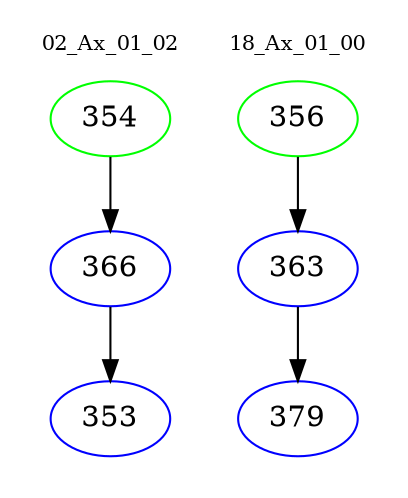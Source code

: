digraph{
subgraph cluster_0 {
color = white
label = "02_Ax_01_02";
fontsize=10;
T0_354 [label="354", color="green"]
T0_354 -> T0_366 [color="black"]
T0_366 [label="366", color="blue"]
T0_366 -> T0_353 [color="black"]
T0_353 [label="353", color="blue"]
}
subgraph cluster_1 {
color = white
label = "18_Ax_01_00";
fontsize=10;
T1_356 [label="356", color="green"]
T1_356 -> T1_363 [color="black"]
T1_363 [label="363", color="blue"]
T1_363 -> T1_379 [color="black"]
T1_379 [label="379", color="blue"]
}
}
